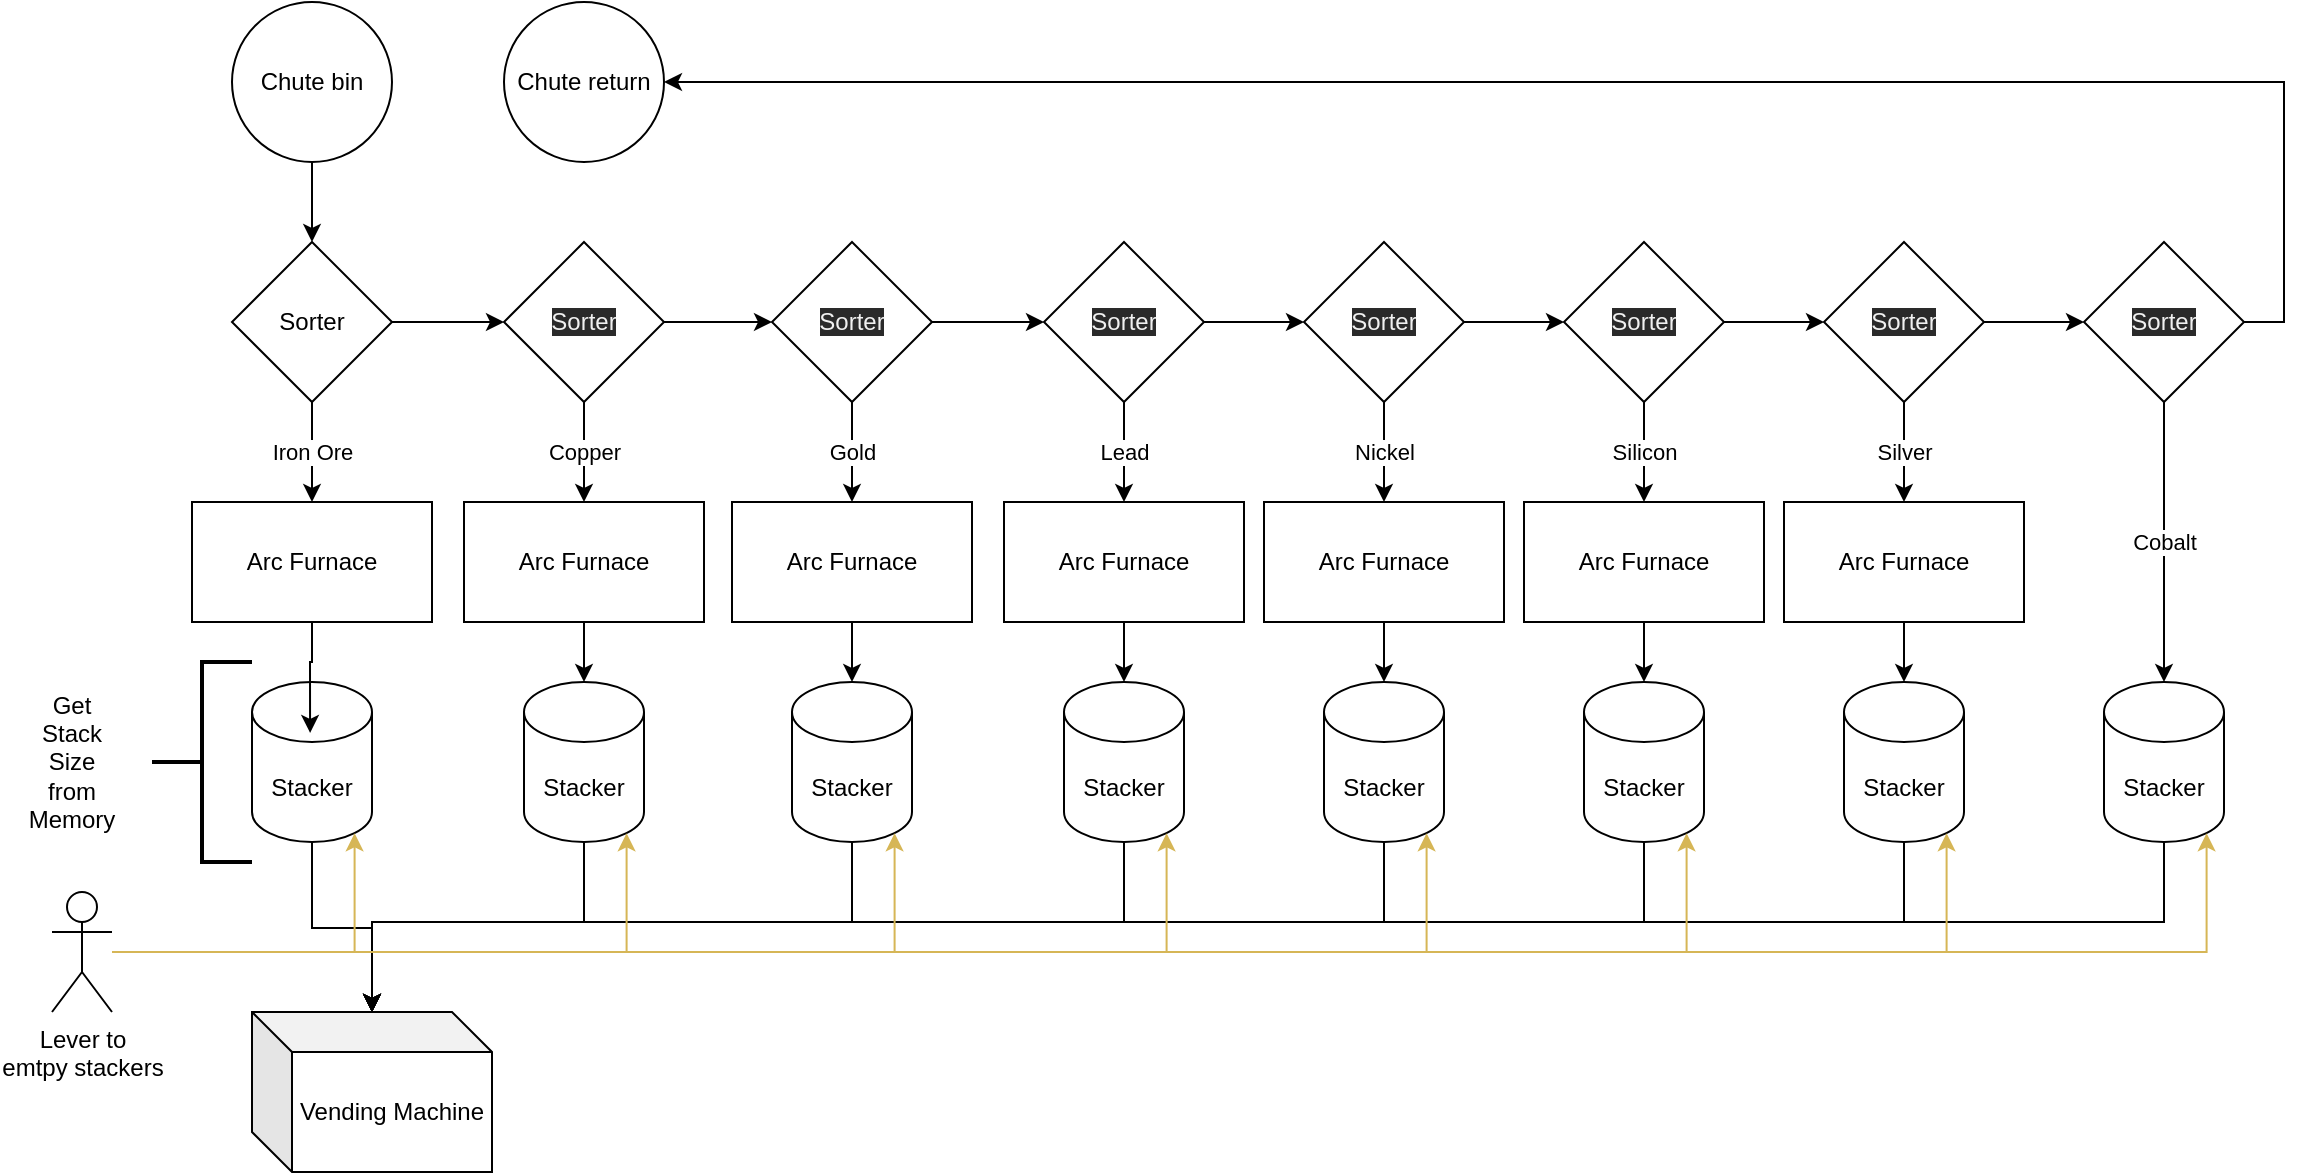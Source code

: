 <mxfile>
    <diagram id="BA1zwRH_yXaairhkdvYq" name="Page-1">
        <mxGraphModel dx="2091" dy="1071" grid="1" gridSize="10" guides="1" tooltips="1" connect="1" arrows="1" fold="1" page="1" pageScale="1" pageWidth="827" pageHeight="1169" math="0" shadow="0">
            <root>
                <mxCell id="0"/>
                <mxCell id="1" parent="0"/>
                <mxCell id="26" style="edgeStyle=orthogonalEdgeStyle;rounded=0;orthogonalLoop=1;jettySize=auto;html=1;" edge="1" parent="1" source="2" target="4">
                    <mxGeometry relative="1" as="geometry"/>
                </mxCell>
                <mxCell id="2" value="Chute bin" style="ellipse;whiteSpace=wrap;html=1;aspect=fixed;" vertex="1" parent="1">
                    <mxGeometry x="104" y="80" width="80" height="80" as="geometry"/>
                </mxCell>
                <mxCell id="57" style="edgeStyle=orthogonalEdgeStyle;rounded=0;orthogonalLoop=1;jettySize=auto;html=1;" edge="1" parent="1" source="3" target="56">
                    <mxGeometry relative="1" as="geometry">
                        <Array as="points">
                            <mxPoint x="144" y="543"/>
                            <mxPoint x="174" y="543"/>
                        </Array>
                    </mxGeometry>
                </mxCell>
                <mxCell id="3" value="Stacker" style="shape=cylinder3;whiteSpace=wrap;html=1;boundedLbl=1;backgroundOutline=1;size=15;" vertex="1" parent="1">
                    <mxGeometry x="114" y="420" width="60" height="80" as="geometry"/>
                </mxCell>
                <mxCell id="27" style="edgeStyle=orthogonalEdgeStyle;rounded=0;orthogonalLoop=1;jettySize=auto;html=1;" edge="1" parent="1" source="4" target="9">
                    <mxGeometry relative="1" as="geometry"/>
                </mxCell>
                <mxCell id="28" value="Iron Ore" style="edgeStyle=orthogonalEdgeStyle;rounded=0;orthogonalLoop=1;jettySize=auto;html=1;" edge="1" parent="1" source="4" target="7">
                    <mxGeometry relative="1" as="geometry"/>
                </mxCell>
                <mxCell id="4" value="Sorter" style="rhombus;whiteSpace=wrap;html=1;" vertex="1" parent="1">
                    <mxGeometry x="104" y="200" width="80" height="80" as="geometry"/>
                </mxCell>
                <mxCell id="5" value="" style="strokeWidth=2;html=1;shape=mxgraph.flowchart.annotation_2;align=left;labelPosition=right;pointerEvents=1;" vertex="1" parent="1">
                    <mxGeometry x="64" y="410" width="50" height="100" as="geometry"/>
                </mxCell>
                <mxCell id="6" value="Get Stack Size from Memory" style="text;html=1;strokeColor=none;fillColor=none;align=center;verticalAlign=middle;whiteSpace=wrap;rounded=0;" vertex="1" parent="1">
                    <mxGeometry x="4" y="450" width="40" height="20" as="geometry"/>
                </mxCell>
                <mxCell id="48" style="edgeStyle=orthogonalEdgeStyle;rounded=0;orthogonalLoop=1;jettySize=auto;html=1;entryX=0.484;entryY=0.318;entryDx=0;entryDy=0;entryPerimeter=0;" edge="1" parent="1" source="7" target="3">
                    <mxGeometry relative="1" as="geometry"/>
                </mxCell>
                <mxCell id="7" value="Arc Furnace" style="rounded=0;whiteSpace=wrap;html=1;" vertex="1" parent="1">
                    <mxGeometry x="84" y="330" width="120" height="60" as="geometry"/>
                </mxCell>
                <mxCell id="58" style="edgeStyle=orthogonalEdgeStyle;rounded=0;orthogonalLoop=1;jettySize=auto;html=1;" edge="1" parent="1" source="8" target="56">
                    <mxGeometry relative="1" as="geometry">
                        <Array as="points">
                            <mxPoint x="280" y="540"/>
                            <mxPoint x="174" y="540"/>
                        </Array>
                    </mxGeometry>
                </mxCell>
                <mxCell id="8" value="Stacker" style="shape=cylinder3;whiteSpace=wrap;html=1;boundedLbl=1;backgroundOutline=1;size=15;" vertex="1" parent="1">
                    <mxGeometry x="250" y="420" width="60" height="80" as="geometry"/>
                </mxCell>
                <mxCell id="29" value="Copper" style="edgeStyle=orthogonalEdgeStyle;rounded=0;orthogonalLoop=1;jettySize=auto;html=1;" edge="1" parent="1" source="9" target="10">
                    <mxGeometry relative="1" as="geometry"/>
                </mxCell>
                <mxCell id="30" style="edgeStyle=orthogonalEdgeStyle;rounded=0;orthogonalLoop=1;jettySize=auto;html=1;" edge="1" parent="1" source="9" target="12">
                    <mxGeometry relative="1" as="geometry"/>
                </mxCell>
                <mxCell id="9" value="&#10;&#10;&lt;span style=&quot;color: rgb(240, 240, 240); font-family: helvetica; font-size: 12px; font-style: normal; font-weight: 400; letter-spacing: normal; text-align: center; text-indent: 0px; text-transform: none; word-spacing: 0px; background-color: rgb(42, 42, 42); display: inline; float: none;&quot;&gt;Sorter&lt;/span&gt;&#10;&#10;" style="rhombus;whiteSpace=wrap;html=1;" vertex="1" parent="1">
                    <mxGeometry x="240" y="200" width="80" height="80" as="geometry"/>
                </mxCell>
                <mxCell id="49" style="edgeStyle=orthogonalEdgeStyle;rounded=0;orthogonalLoop=1;jettySize=auto;html=1;" edge="1" parent="1" source="10" target="8">
                    <mxGeometry relative="1" as="geometry"/>
                </mxCell>
                <mxCell id="10" value="Arc Furnace" style="rounded=0;whiteSpace=wrap;html=1;" vertex="1" parent="1">
                    <mxGeometry x="220" y="330" width="120" height="60" as="geometry"/>
                </mxCell>
                <mxCell id="59" style="edgeStyle=orthogonalEdgeStyle;rounded=0;orthogonalLoop=1;jettySize=auto;html=1;" edge="1" parent="1" source="11" target="56">
                    <mxGeometry relative="1" as="geometry">
                        <Array as="points">
                            <mxPoint x="414" y="540"/>
                            <mxPoint x="174" y="540"/>
                        </Array>
                    </mxGeometry>
                </mxCell>
                <mxCell id="11" value="Stacker" style="shape=cylinder3;whiteSpace=wrap;html=1;boundedLbl=1;backgroundOutline=1;size=15;" vertex="1" parent="1">
                    <mxGeometry x="384" y="420" width="60" height="80" as="geometry"/>
                </mxCell>
                <mxCell id="31" value="Gold" style="edgeStyle=orthogonalEdgeStyle;rounded=0;orthogonalLoop=1;jettySize=auto;html=1;" edge="1" parent="1" source="12" target="13">
                    <mxGeometry relative="1" as="geometry"/>
                </mxCell>
                <mxCell id="32" style="edgeStyle=orthogonalEdgeStyle;rounded=0;orthogonalLoop=1;jettySize=auto;html=1;" edge="1" parent="1" source="12" target="15">
                    <mxGeometry relative="1" as="geometry"/>
                </mxCell>
                <mxCell id="12" value="&#10;&#10;&lt;span style=&quot;color: rgb(240, 240, 240); font-family: helvetica; font-size: 12px; font-style: normal; font-weight: 400; letter-spacing: normal; text-align: center; text-indent: 0px; text-transform: none; word-spacing: 0px; background-color: rgb(42, 42, 42); display: inline; float: none;&quot;&gt;Sorter&lt;/span&gt;&#10;&#10;" style="rhombus;whiteSpace=wrap;html=1;" vertex="1" parent="1">
                    <mxGeometry x="374" y="200" width="80" height="80" as="geometry"/>
                </mxCell>
                <mxCell id="50" style="edgeStyle=orthogonalEdgeStyle;rounded=0;orthogonalLoop=1;jettySize=auto;html=1;" edge="1" parent="1" source="13" target="11">
                    <mxGeometry relative="1" as="geometry"/>
                </mxCell>
                <mxCell id="13" value="Arc Furnace" style="rounded=0;whiteSpace=wrap;html=1;" vertex="1" parent="1">
                    <mxGeometry x="354" y="330" width="120" height="60" as="geometry"/>
                </mxCell>
                <mxCell id="60" style="edgeStyle=orthogonalEdgeStyle;rounded=0;orthogonalLoop=1;jettySize=auto;html=1;" edge="1" parent="1" source="14" target="56">
                    <mxGeometry relative="1" as="geometry">
                        <Array as="points">
                            <mxPoint x="550" y="540"/>
                            <mxPoint x="174" y="540"/>
                        </Array>
                    </mxGeometry>
                </mxCell>
                <mxCell id="14" value="Stacker" style="shape=cylinder3;whiteSpace=wrap;html=1;boundedLbl=1;backgroundOutline=1;size=15;" vertex="1" parent="1">
                    <mxGeometry x="520" y="420" width="60" height="80" as="geometry"/>
                </mxCell>
                <mxCell id="33" value="Lead" style="edgeStyle=orthogonalEdgeStyle;rounded=0;orthogonalLoop=1;jettySize=auto;html=1;" edge="1" parent="1" source="15" target="16">
                    <mxGeometry relative="1" as="geometry"/>
                </mxCell>
                <mxCell id="34" style="edgeStyle=orthogonalEdgeStyle;rounded=0;orthogonalLoop=1;jettySize=auto;html=1;" edge="1" parent="1" source="15" target="18">
                    <mxGeometry relative="1" as="geometry"/>
                </mxCell>
                <mxCell id="15" value="&#10;&#10;&lt;span style=&quot;color: rgb(240, 240, 240); font-family: helvetica; font-size: 12px; font-style: normal; font-weight: 400; letter-spacing: normal; text-align: center; text-indent: 0px; text-transform: none; word-spacing: 0px; background-color: rgb(42, 42, 42); display: inline; float: none;&quot;&gt;Sorter&lt;/span&gt;&#10;&#10;" style="rhombus;whiteSpace=wrap;html=1;" vertex="1" parent="1">
                    <mxGeometry x="510" y="200" width="80" height="80" as="geometry"/>
                </mxCell>
                <mxCell id="51" style="edgeStyle=orthogonalEdgeStyle;rounded=0;orthogonalLoop=1;jettySize=auto;html=1;" edge="1" parent="1" source="16" target="14">
                    <mxGeometry relative="1" as="geometry"/>
                </mxCell>
                <mxCell id="16" value="Arc Furnace" style="rounded=0;whiteSpace=wrap;html=1;" vertex="1" parent="1">
                    <mxGeometry x="490" y="330" width="120" height="60" as="geometry"/>
                </mxCell>
                <mxCell id="61" style="edgeStyle=orthogonalEdgeStyle;rounded=0;orthogonalLoop=1;jettySize=auto;html=1;" edge="1" parent="1" source="17" target="56">
                    <mxGeometry relative="1" as="geometry">
                        <Array as="points">
                            <mxPoint x="680" y="540"/>
                            <mxPoint x="174" y="540"/>
                        </Array>
                    </mxGeometry>
                </mxCell>
                <mxCell id="17" value="Stacker" style="shape=cylinder3;whiteSpace=wrap;html=1;boundedLbl=1;backgroundOutline=1;size=15;" vertex="1" parent="1">
                    <mxGeometry x="650" y="420" width="60" height="80" as="geometry"/>
                </mxCell>
                <mxCell id="35" value="Nickel" style="edgeStyle=orthogonalEdgeStyle;rounded=0;orthogonalLoop=1;jettySize=auto;html=1;" edge="1" parent="1" source="18" target="19">
                    <mxGeometry relative="1" as="geometry"/>
                </mxCell>
                <mxCell id="36" style="edgeStyle=orthogonalEdgeStyle;rounded=0;orthogonalLoop=1;jettySize=auto;html=1;" edge="1" parent="1" source="18" target="21">
                    <mxGeometry relative="1" as="geometry"/>
                </mxCell>
                <mxCell id="18" value="&#10;&#10;&lt;span style=&quot;color: rgb(240, 240, 240); font-family: helvetica; font-size: 12px; font-style: normal; font-weight: 400; letter-spacing: normal; text-align: center; text-indent: 0px; text-transform: none; word-spacing: 0px; background-color: rgb(42, 42, 42); display: inline; float: none;&quot;&gt;Sorter&lt;/span&gt;&#10;&#10;" style="rhombus;whiteSpace=wrap;html=1;" vertex="1" parent="1">
                    <mxGeometry x="640" y="200" width="80" height="80" as="geometry"/>
                </mxCell>
                <mxCell id="53" style="edgeStyle=orthogonalEdgeStyle;rounded=0;orthogonalLoop=1;jettySize=auto;html=1;" edge="1" parent="1" source="19" target="17">
                    <mxGeometry relative="1" as="geometry"/>
                </mxCell>
                <mxCell id="19" value="Arc Furnace" style="rounded=0;whiteSpace=wrap;html=1;" vertex="1" parent="1">
                    <mxGeometry x="620" y="330" width="120" height="60" as="geometry"/>
                </mxCell>
                <mxCell id="62" style="edgeStyle=orthogonalEdgeStyle;rounded=0;orthogonalLoop=1;jettySize=auto;html=1;" edge="1" parent="1" source="20" target="56">
                    <mxGeometry relative="1" as="geometry">
                        <Array as="points">
                            <mxPoint x="810" y="540"/>
                            <mxPoint x="174" y="540"/>
                        </Array>
                    </mxGeometry>
                </mxCell>
                <mxCell id="20" value="Stacker" style="shape=cylinder3;whiteSpace=wrap;html=1;boundedLbl=1;backgroundOutline=1;size=15;" vertex="1" parent="1">
                    <mxGeometry x="780" y="420" width="60" height="80" as="geometry"/>
                </mxCell>
                <mxCell id="37" value="Silicon" style="edgeStyle=orthogonalEdgeStyle;rounded=0;orthogonalLoop=1;jettySize=auto;html=1;" edge="1" parent="1" source="21" target="22">
                    <mxGeometry relative="1" as="geometry"/>
                </mxCell>
                <mxCell id="38" style="edgeStyle=orthogonalEdgeStyle;rounded=0;orthogonalLoop=1;jettySize=auto;html=1;" edge="1" parent="1" source="21" target="24">
                    <mxGeometry relative="1" as="geometry"/>
                </mxCell>
                <mxCell id="21" value="&#10;&#10;&lt;span style=&quot;color: rgb(240, 240, 240); font-family: helvetica; font-size: 12px; font-style: normal; font-weight: 400; letter-spacing: normal; text-align: center; text-indent: 0px; text-transform: none; word-spacing: 0px; background-color: rgb(42, 42, 42); display: inline; float: none;&quot;&gt;Sorter&lt;/span&gt;&#10;&#10;" style="rhombus;whiteSpace=wrap;html=1;" vertex="1" parent="1">
                    <mxGeometry x="770" y="200" width="80" height="80" as="geometry"/>
                </mxCell>
                <mxCell id="54" style="edgeStyle=orthogonalEdgeStyle;rounded=0;orthogonalLoop=1;jettySize=auto;html=1;" edge="1" parent="1" source="22" target="20">
                    <mxGeometry relative="1" as="geometry"/>
                </mxCell>
                <mxCell id="22" value="Arc Furnace" style="rounded=0;whiteSpace=wrap;html=1;" vertex="1" parent="1">
                    <mxGeometry x="750" y="330" width="120" height="60" as="geometry"/>
                </mxCell>
                <mxCell id="63" style="edgeStyle=orthogonalEdgeStyle;rounded=0;orthogonalLoop=1;jettySize=auto;html=1;" edge="1" parent="1" source="23" target="56">
                    <mxGeometry relative="1" as="geometry">
                        <Array as="points">
                            <mxPoint x="940" y="540"/>
                            <mxPoint x="174" y="540"/>
                        </Array>
                    </mxGeometry>
                </mxCell>
                <mxCell id="23" value="Stacker" style="shape=cylinder3;whiteSpace=wrap;html=1;boundedLbl=1;backgroundOutline=1;size=15;" vertex="1" parent="1">
                    <mxGeometry x="910" y="420" width="60" height="80" as="geometry"/>
                </mxCell>
                <mxCell id="39" value="Silver" style="edgeStyle=orthogonalEdgeStyle;rounded=0;orthogonalLoop=1;jettySize=auto;html=1;" edge="1" parent="1" source="24" target="25">
                    <mxGeometry relative="1" as="geometry"/>
                </mxCell>
                <mxCell id="45" style="edgeStyle=orthogonalEdgeStyle;rounded=0;orthogonalLoop=1;jettySize=auto;html=1;" edge="1" parent="1" source="24" target="42">
                    <mxGeometry relative="1" as="geometry"/>
                </mxCell>
                <mxCell id="24" value="&#10;&#10;&lt;span style=&quot;color: rgb(240, 240, 240); font-family: helvetica; font-size: 12px; font-style: normal; font-weight: 400; letter-spacing: normal; text-align: center; text-indent: 0px; text-transform: none; word-spacing: 0px; background-color: rgb(42, 42, 42); display: inline; float: none;&quot;&gt;Sorter&lt;/span&gt;&#10;&#10;" style="rhombus;whiteSpace=wrap;html=1;" vertex="1" parent="1">
                    <mxGeometry x="900" y="200" width="80" height="80" as="geometry"/>
                </mxCell>
                <mxCell id="55" style="edgeStyle=orthogonalEdgeStyle;rounded=0;orthogonalLoop=1;jettySize=auto;html=1;" edge="1" parent="1" source="25" target="23">
                    <mxGeometry relative="1" as="geometry"/>
                </mxCell>
                <mxCell id="25" value="Arc Furnace" style="rounded=0;whiteSpace=wrap;html=1;" vertex="1" parent="1">
                    <mxGeometry x="880" y="330" width="120" height="60" as="geometry"/>
                </mxCell>
                <mxCell id="64" style="edgeStyle=orthogonalEdgeStyle;rounded=0;orthogonalLoop=1;jettySize=auto;html=1;" edge="1" parent="1" source="40" target="56">
                    <mxGeometry relative="1" as="geometry">
                        <Array as="points">
                            <mxPoint x="1070" y="540"/>
                            <mxPoint x="174" y="540"/>
                        </Array>
                    </mxGeometry>
                </mxCell>
                <mxCell id="40" value="Stacker" style="shape=cylinder3;whiteSpace=wrap;html=1;boundedLbl=1;backgroundOutline=1;size=15;" vertex="1" parent="1">
                    <mxGeometry x="1040" y="420" width="60" height="80" as="geometry"/>
                </mxCell>
                <mxCell id="44" value="Cobalt" style="edgeStyle=orthogonalEdgeStyle;rounded=0;orthogonalLoop=1;jettySize=auto;html=1;entryX=0.5;entryY=0;entryDx=0;entryDy=0;entryPerimeter=0;" edge="1" parent="1" source="42" target="40">
                    <mxGeometry relative="1" as="geometry"/>
                </mxCell>
                <mxCell id="46" style="edgeStyle=orthogonalEdgeStyle;rounded=0;orthogonalLoop=1;jettySize=auto;html=1;" edge="1" parent="1" source="42" target="47">
                    <mxGeometry relative="1" as="geometry">
                        <mxPoint x="410" y="120" as="targetPoint"/>
                        <Array as="points">
                            <mxPoint x="1130" y="240"/>
                            <mxPoint x="1130" y="120"/>
                        </Array>
                    </mxGeometry>
                </mxCell>
                <mxCell id="42" value="&#10;&#10;&lt;span style=&quot;color: rgb(240, 240, 240); font-family: helvetica; font-size: 12px; font-style: normal; font-weight: 400; letter-spacing: normal; text-align: center; text-indent: 0px; text-transform: none; word-spacing: 0px; background-color: rgb(42, 42, 42); display: inline; float: none;&quot;&gt;Sorter&lt;/span&gt;&#10;&#10;" style="rhombus;whiteSpace=wrap;html=1;" vertex="1" parent="1">
                    <mxGeometry x="1030" y="200" width="80" height="80" as="geometry"/>
                </mxCell>
                <mxCell id="47" value="Chute return" style="ellipse;whiteSpace=wrap;html=1;aspect=fixed;" vertex="1" parent="1">
                    <mxGeometry x="240" y="80" width="80" height="80" as="geometry"/>
                </mxCell>
                <mxCell id="56" value="Vending Machine" style="shape=cube;whiteSpace=wrap;html=1;boundedLbl=1;backgroundOutline=1;darkOpacity=0.05;darkOpacity2=0.1;" vertex="1" parent="1">
                    <mxGeometry x="114" y="585" width="120" height="80" as="geometry"/>
                </mxCell>
                <mxCell id="66" style="edgeStyle=orthogonalEdgeStyle;rounded=0;orthogonalLoop=1;jettySize=auto;html=1;entryX=0.855;entryY=1;entryDx=0;entryDy=-4.35;entryPerimeter=0;fillColor=#fff2cc;strokeColor=#d6b656;" edge="1" parent="1" source="65" target="3">
                    <mxGeometry relative="1" as="geometry">
                        <Array as="points">
                            <mxPoint x="165" y="555"/>
                        </Array>
                    </mxGeometry>
                </mxCell>
                <mxCell id="67" style="edgeStyle=orthogonalEdgeStyle;rounded=0;orthogonalLoop=1;jettySize=auto;html=1;entryX=0.855;entryY=1;entryDx=0;entryDy=-4.35;entryPerimeter=0;fillColor=#fff2cc;strokeColor=#d6b656;" edge="1" parent="1" source="65" target="8">
                    <mxGeometry relative="1" as="geometry"/>
                </mxCell>
                <mxCell id="68" style="edgeStyle=orthogonalEdgeStyle;rounded=0;orthogonalLoop=1;jettySize=auto;html=1;entryX=0.855;entryY=1;entryDx=0;entryDy=-4.35;entryPerimeter=0;fillColor=#fff2cc;strokeColor=#d6b656;" edge="1" parent="1" source="65" target="11">
                    <mxGeometry relative="1" as="geometry"/>
                </mxCell>
                <mxCell id="69" style="edgeStyle=orthogonalEdgeStyle;rounded=0;orthogonalLoop=1;jettySize=auto;html=1;entryX=0.855;entryY=1;entryDx=0;entryDy=-4.35;entryPerimeter=0;fillColor=#fff2cc;strokeColor=#d6b656;" edge="1" parent="1" source="65" target="14">
                    <mxGeometry relative="1" as="geometry"/>
                </mxCell>
                <mxCell id="70" style="edgeStyle=orthogonalEdgeStyle;rounded=0;orthogonalLoop=1;jettySize=auto;html=1;entryX=0.855;entryY=1;entryDx=0;entryDy=-4.35;entryPerimeter=0;fillColor=#fff2cc;strokeColor=#d6b656;" edge="1" parent="1" source="65" target="17">
                    <mxGeometry relative="1" as="geometry"/>
                </mxCell>
                <mxCell id="71" style="edgeStyle=orthogonalEdgeStyle;rounded=0;orthogonalLoop=1;jettySize=auto;html=1;entryX=0.855;entryY=1;entryDx=0;entryDy=-4.35;entryPerimeter=0;fillColor=#fff2cc;strokeColor=#d6b656;" edge="1" parent="1" source="65" target="20">
                    <mxGeometry relative="1" as="geometry"/>
                </mxCell>
                <mxCell id="72" style="edgeStyle=orthogonalEdgeStyle;rounded=0;orthogonalLoop=1;jettySize=auto;html=1;entryX=0.855;entryY=1;entryDx=0;entryDy=-4.35;entryPerimeter=0;fillColor=#fff2cc;strokeColor=#d6b656;" edge="1" parent="1" source="65" target="23">
                    <mxGeometry relative="1" as="geometry"/>
                </mxCell>
                <mxCell id="73" style="edgeStyle=orthogonalEdgeStyle;rounded=0;orthogonalLoop=1;jettySize=auto;html=1;entryX=0.855;entryY=1;entryDx=0;entryDy=-4.35;entryPerimeter=0;fillColor=#fff2cc;strokeColor=#d6b656;" edge="1" parent="1" source="65" target="40">
                    <mxGeometry relative="1" as="geometry"/>
                </mxCell>
                <mxCell id="65" value="Lever to &lt;br&gt;emtpy stackers" style="shape=umlActor;verticalLabelPosition=bottom;verticalAlign=top;html=1;outlineConnect=0;" vertex="1" parent="1">
                    <mxGeometry x="14" y="525" width="30" height="60" as="geometry"/>
                </mxCell>
            </root>
        </mxGraphModel>
    </diagram>
</mxfile>